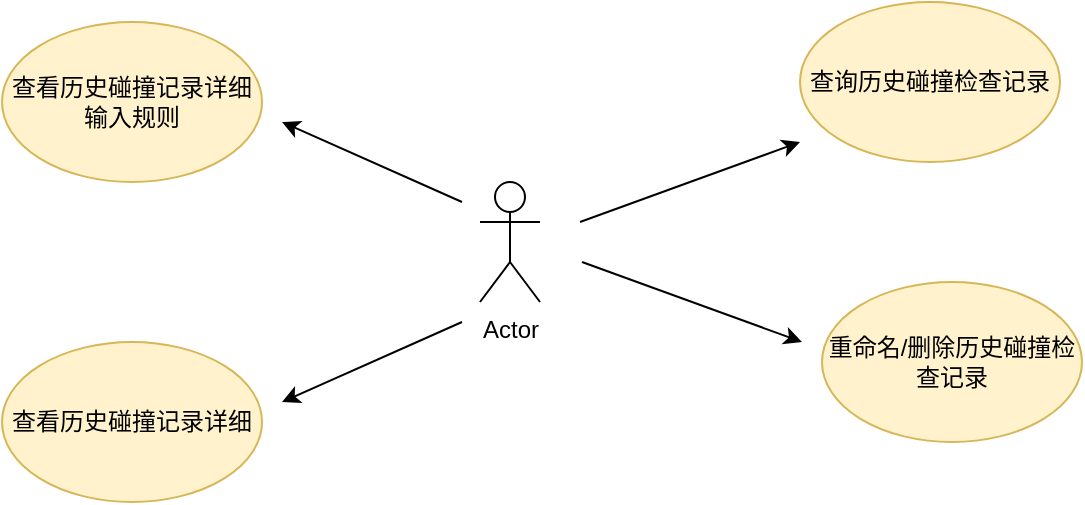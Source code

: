 <mxfile version="24.7.10">
  <diagram name="第 1 页" id="XISo3_WGlRVlCxotFnRZ">
    <mxGraphModel dx="1259" dy="793" grid="1" gridSize="10" guides="1" tooltips="1" connect="1" arrows="1" fold="1" page="1" pageScale="1" pageWidth="827" pageHeight="1169" math="0" shadow="0">
      <root>
        <mxCell id="0" />
        <mxCell id="1" parent="0" />
        <mxCell id="6UEDGbg8A3KsRANq215A-1" value="Actor" style="shape=umlActor;verticalLabelPosition=bottom;verticalAlign=top;html=1;outlineConnect=0;" vertex="1" parent="1">
          <mxGeometry x="269" y="270" width="30" height="60" as="geometry" />
        </mxCell>
        <mxCell id="6UEDGbg8A3KsRANq215A-2" value="" style="endArrow=classic;html=1;rounded=0;" edge="1" parent="1">
          <mxGeometry width="50" height="50" relative="1" as="geometry">
            <mxPoint x="319" y="290" as="sourcePoint" />
            <mxPoint x="429" y="250" as="targetPoint" />
          </mxGeometry>
        </mxCell>
        <mxCell id="6UEDGbg8A3KsRANq215A-3" value="查询历史碰撞检查记录" style="ellipse;whiteSpace=wrap;html=1;fillColor=#fff2cc;strokeColor=#d6b656;" vertex="1" parent="1">
          <mxGeometry x="429" y="180" width="130" height="80" as="geometry" />
        </mxCell>
        <mxCell id="6UEDGbg8A3KsRANq215A-4" value="" style="endArrow=classic;html=1;rounded=0;" edge="1" parent="1">
          <mxGeometry width="50" height="50" relative="1" as="geometry">
            <mxPoint x="320" y="310" as="sourcePoint" />
            <mxPoint x="430" y="350" as="targetPoint" />
          </mxGeometry>
        </mxCell>
        <mxCell id="6UEDGbg8A3KsRANq215A-5" value="重命名/删除历史碰撞检查记录" style="ellipse;whiteSpace=wrap;html=1;fillColor=#fff2cc;strokeColor=#d6b656;" vertex="1" parent="1">
          <mxGeometry x="440" y="320" width="130" height="80" as="geometry" />
        </mxCell>
        <mxCell id="6UEDGbg8A3KsRANq215A-6" value="" style="endArrow=classic;html=1;rounded=0;" edge="1" parent="1">
          <mxGeometry width="50" height="50" relative="1" as="geometry">
            <mxPoint x="260" y="340" as="sourcePoint" />
            <mxPoint x="170" y="380" as="targetPoint" />
          </mxGeometry>
        </mxCell>
        <mxCell id="6UEDGbg8A3KsRANq215A-7" value="查看历史碰撞记录详细" style="ellipse;whiteSpace=wrap;html=1;fillColor=#fff2cc;strokeColor=#d6b656;" vertex="1" parent="1">
          <mxGeometry x="30" y="350" width="130" height="80" as="geometry" />
        </mxCell>
        <mxCell id="6UEDGbg8A3KsRANq215A-8" value="查看历史碰撞记录详细输入规则" style="ellipse;whiteSpace=wrap;html=1;fillColor=#fff2cc;strokeColor=#d6b656;" vertex="1" parent="1">
          <mxGeometry x="30" y="190" width="130" height="80" as="geometry" />
        </mxCell>
        <mxCell id="6UEDGbg8A3KsRANq215A-9" value="" style="endArrow=classic;html=1;rounded=0;" edge="1" parent="1">
          <mxGeometry width="50" height="50" relative="1" as="geometry">
            <mxPoint x="260" y="280" as="sourcePoint" />
            <mxPoint x="170" y="240" as="targetPoint" />
          </mxGeometry>
        </mxCell>
      </root>
    </mxGraphModel>
  </diagram>
</mxfile>
